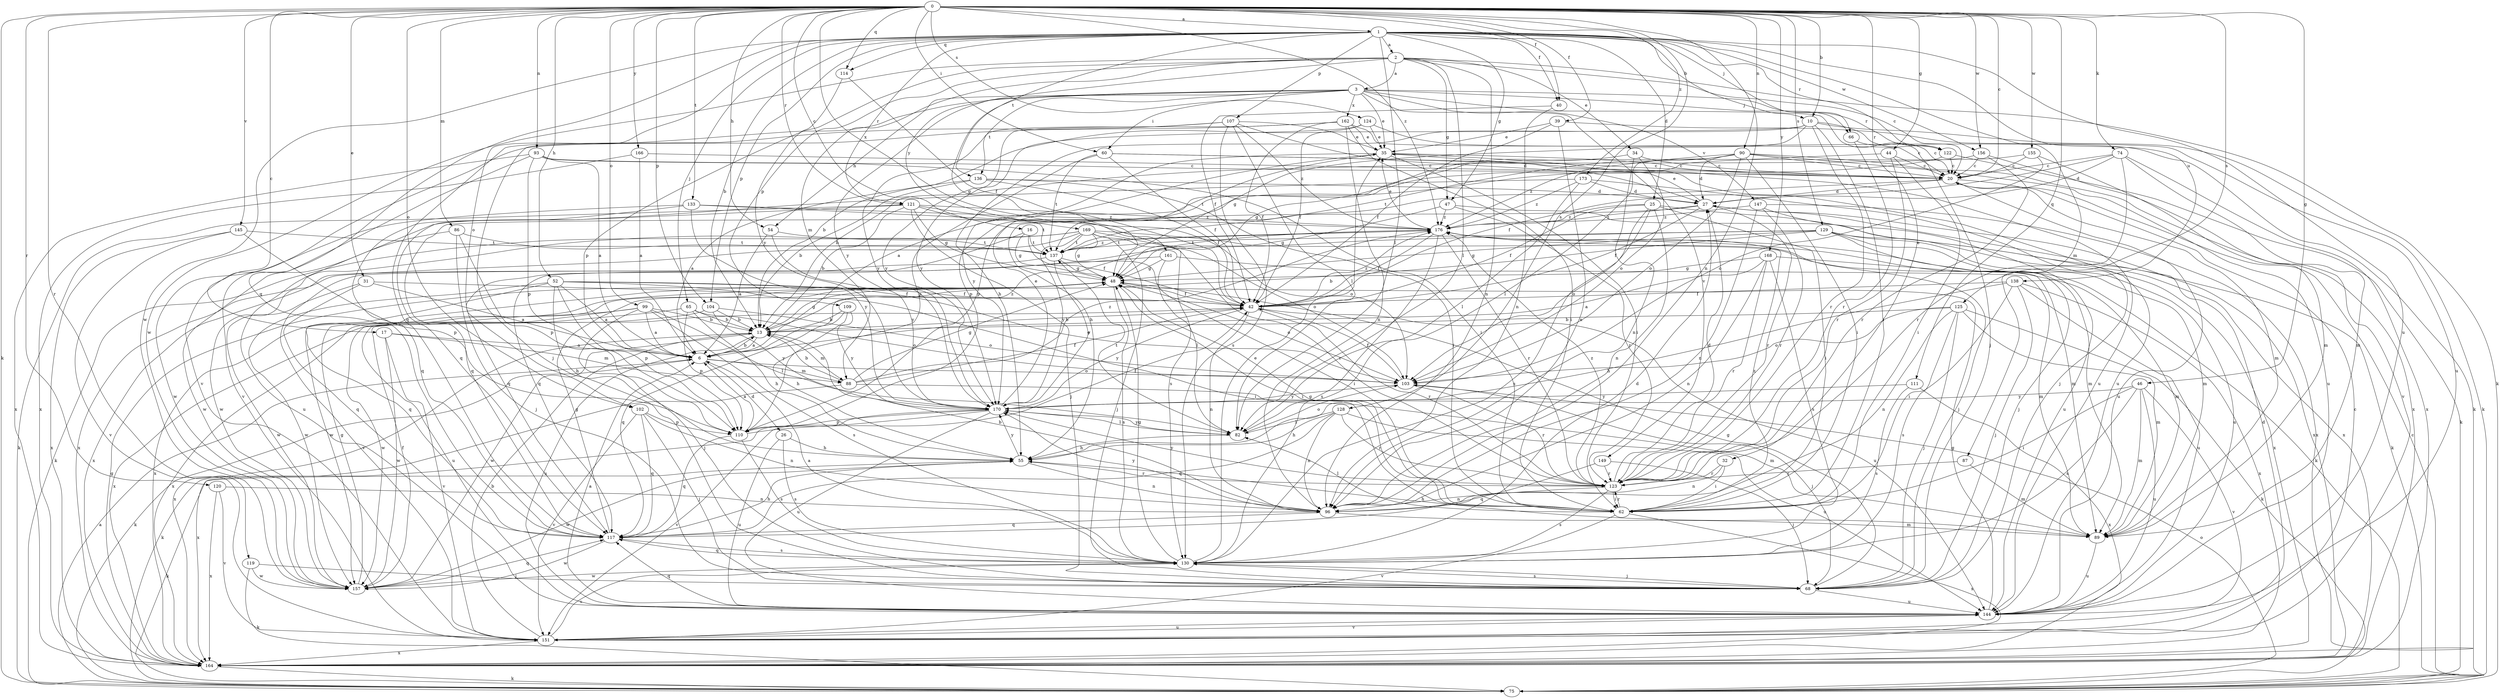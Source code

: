strict digraph  {
0;
1;
2;
3;
6;
10;
13;
16;
17;
20;
25;
26;
27;
31;
32;
34;
35;
39;
40;
42;
44;
46;
47;
48;
52;
54;
55;
60;
62;
65;
66;
68;
74;
75;
82;
86;
87;
88;
89;
90;
93;
96;
99;
102;
103;
104;
107;
109;
110;
111;
114;
117;
119;
120;
121;
122;
123;
124;
125;
128;
129;
130;
133;
136;
137;
138;
144;
145;
147;
149;
151;
155;
156;
157;
161;
162;
164;
166;
168;
169;
170;
173;
176;
0 -> 1  [label=a];
0 -> 10  [label=b];
0 -> 16  [label=c];
0 -> 17  [label=c];
0 -> 20  [label=c];
0 -> 31  [label=e];
0 -> 32  [label=e];
0 -> 39  [label=f];
0 -> 40  [label=f];
0 -> 44  [label=g];
0 -> 46  [label=g];
0 -> 52  [label=h];
0 -> 54  [label=h];
0 -> 60  [label=i];
0 -> 74  [label=k];
0 -> 75  [label=k];
0 -> 86  [label=m];
0 -> 90  [label=n];
0 -> 93  [label=n];
0 -> 96  [label=n];
0 -> 99  [label=o];
0 -> 102  [label=o];
0 -> 104  [label=p];
0 -> 111  [label=q];
0 -> 114  [label=q];
0 -> 119  [label=r];
0 -> 120  [label=r];
0 -> 121  [label=r];
0 -> 124  [label=s];
0 -> 125  [label=s];
0 -> 128  [label=s];
0 -> 129  [label=s];
0 -> 133  [label=t];
0 -> 145  [label=v];
0 -> 155  [label=w];
0 -> 156  [label=w];
0 -> 161  [label=x];
0 -> 166  [label=y];
0 -> 168  [label=y];
0 -> 173  [label=z];
0 -> 176  [label=z];
1 -> 2  [label=a];
1 -> 10  [label=b];
1 -> 13  [label=b];
1 -> 25  [label=d];
1 -> 40  [label=f];
1 -> 47  [label=g];
1 -> 65  [label=j];
1 -> 66  [label=j];
1 -> 82  [label=l];
1 -> 87  [label=m];
1 -> 102  [label=o];
1 -> 104  [label=p];
1 -> 107  [label=p];
1 -> 114  [label=q];
1 -> 117  [label=q];
1 -> 121  [label=r];
1 -> 122  [label=r];
1 -> 136  [label=t];
1 -> 138  [label=u];
1 -> 144  [label=u];
1 -> 156  [label=w];
1 -> 157  [label=w];
2 -> 3  [label=a];
2 -> 20  [label=c];
2 -> 34  [label=e];
2 -> 47  [label=g];
2 -> 75  [label=k];
2 -> 82  [label=l];
2 -> 88  [label=m];
2 -> 96  [label=n];
2 -> 109  [label=p];
2 -> 110  [label=p];
2 -> 157  [label=w];
2 -> 169  [label=y];
3 -> 35  [label=e];
3 -> 48  [label=g];
3 -> 54  [label=h];
3 -> 60  [label=i];
3 -> 66  [label=j];
3 -> 68  [label=j];
3 -> 117  [label=q];
3 -> 122  [label=r];
3 -> 136  [label=t];
3 -> 147  [label=v];
3 -> 149  [label=v];
3 -> 162  [label=x];
3 -> 170  [label=y];
6 -> 13  [label=b];
6 -> 26  [label=d];
6 -> 75  [label=k];
6 -> 88  [label=m];
6 -> 103  [label=o];
6 -> 176  [label=z];
10 -> 13  [label=b];
10 -> 48  [label=g];
10 -> 55  [label=h];
10 -> 62  [label=i];
10 -> 75  [label=k];
10 -> 122  [label=r];
10 -> 123  [label=r];
13 -> 6  [label=a];
13 -> 48  [label=g];
13 -> 88  [label=m];
13 -> 144  [label=u];
13 -> 157  [label=w];
13 -> 164  [label=x];
16 -> 42  [label=f];
16 -> 48  [label=g];
16 -> 117  [label=q];
16 -> 137  [label=t];
17 -> 6  [label=a];
17 -> 88  [label=m];
17 -> 151  [label=v];
17 -> 157  [label=w];
20 -> 27  [label=d];
20 -> 55  [label=h];
20 -> 89  [label=m];
20 -> 144  [label=u];
25 -> 42  [label=f];
25 -> 62  [label=i];
25 -> 96  [label=n];
25 -> 103  [label=o];
25 -> 130  [label=s];
25 -> 164  [label=x];
25 -> 176  [label=z];
26 -> 55  [label=h];
26 -> 130  [label=s];
26 -> 144  [label=u];
27 -> 35  [label=e];
27 -> 42  [label=f];
27 -> 117  [label=q];
27 -> 123  [label=r];
27 -> 164  [label=x];
27 -> 176  [label=z];
31 -> 6  [label=a];
31 -> 42  [label=f];
31 -> 117  [label=q];
31 -> 157  [label=w];
32 -> 62  [label=i];
32 -> 96  [label=n];
32 -> 123  [label=r];
34 -> 20  [label=c];
34 -> 48  [label=g];
34 -> 96  [label=n];
34 -> 103  [label=o];
35 -> 20  [label=c];
35 -> 62  [label=i];
35 -> 137  [label=t];
35 -> 144  [label=u];
35 -> 170  [label=y];
39 -> 35  [label=e];
39 -> 42  [label=f];
39 -> 96  [label=n];
39 -> 144  [label=u];
40 -> 42  [label=f];
40 -> 96  [label=n];
42 -> 13  [label=b];
42 -> 96  [label=n];
42 -> 123  [label=r];
42 -> 144  [label=u];
42 -> 170  [label=y];
42 -> 176  [label=z];
44 -> 20  [label=c];
44 -> 62  [label=i];
44 -> 110  [label=p];
44 -> 123  [label=r];
46 -> 62  [label=i];
46 -> 89  [label=m];
46 -> 130  [label=s];
46 -> 144  [label=u];
46 -> 151  [label=v];
46 -> 170  [label=y];
47 -> 48  [label=g];
47 -> 75  [label=k];
47 -> 123  [label=r];
47 -> 176  [label=z];
48 -> 42  [label=f];
48 -> 62  [label=i];
48 -> 103  [label=o];
48 -> 130  [label=s];
48 -> 157  [label=w];
48 -> 164  [label=x];
52 -> 6  [label=a];
52 -> 42  [label=f];
52 -> 55  [label=h];
52 -> 62  [label=i];
52 -> 103  [label=o];
52 -> 110  [label=p];
52 -> 117  [label=q];
52 -> 157  [label=w];
54 -> 6  [label=a];
54 -> 137  [label=t];
54 -> 170  [label=y];
55 -> 75  [label=k];
55 -> 96  [label=n];
55 -> 123  [label=r];
55 -> 157  [label=w];
55 -> 170  [label=y];
60 -> 20  [label=c];
60 -> 42  [label=f];
60 -> 110  [label=p];
60 -> 137  [label=t];
60 -> 144  [label=u];
62 -> 48  [label=g];
62 -> 82  [label=l];
62 -> 123  [label=r];
62 -> 151  [label=v];
62 -> 164  [label=x];
62 -> 176  [label=z];
65 -> 13  [label=b];
65 -> 55  [label=h];
65 -> 103  [label=o];
65 -> 110  [label=p];
65 -> 164  [label=x];
66 -> 20  [label=c];
66 -> 123  [label=r];
68 -> 48  [label=g];
68 -> 130  [label=s];
68 -> 144  [label=u];
74 -> 20  [label=c];
74 -> 27  [label=d];
74 -> 42  [label=f];
74 -> 89  [label=m];
74 -> 123  [label=r];
74 -> 164  [label=x];
75 -> 6  [label=a];
75 -> 20  [label=c];
75 -> 103  [label=o];
82 -> 55  [label=h];
82 -> 103  [label=o];
82 -> 137  [label=t];
82 -> 170  [label=y];
86 -> 68  [label=j];
86 -> 110  [label=p];
86 -> 137  [label=t];
86 -> 157  [label=w];
87 -> 89  [label=m];
87 -> 123  [label=r];
88 -> 13  [label=b];
88 -> 42  [label=f];
88 -> 48  [label=g];
88 -> 75  [label=k];
88 -> 89  [label=m];
88 -> 176  [label=z];
89 -> 55  [label=h];
89 -> 144  [label=u];
90 -> 20  [label=c];
90 -> 27  [label=d];
90 -> 62  [label=i];
90 -> 82  [label=l];
90 -> 103  [label=o];
90 -> 137  [label=t];
90 -> 144  [label=u];
90 -> 164  [label=x];
90 -> 176  [label=z];
93 -> 6  [label=a];
93 -> 20  [label=c];
93 -> 62  [label=i];
93 -> 110  [label=p];
93 -> 151  [label=v];
93 -> 164  [label=x];
96 -> 13  [label=b];
96 -> 89  [label=m];
96 -> 117  [label=q];
96 -> 170  [label=y];
99 -> 6  [label=a];
99 -> 13  [label=b];
99 -> 68  [label=j];
99 -> 82  [label=l];
99 -> 130  [label=s];
99 -> 144  [label=u];
99 -> 164  [label=x];
102 -> 68  [label=j];
102 -> 96  [label=n];
102 -> 110  [label=p];
102 -> 117  [label=q];
102 -> 151  [label=v];
103 -> 42  [label=f];
103 -> 68  [label=j];
103 -> 123  [label=r];
103 -> 170  [label=y];
104 -> 13  [label=b];
104 -> 103  [label=o];
104 -> 157  [label=w];
104 -> 170  [label=y];
107 -> 27  [label=d];
107 -> 35  [label=e];
107 -> 68  [label=j];
107 -> 82  [label=l];
107 -> 130  [label=s];
107 -> 170  [label=y];
107 -> 176  [label=z];
109 -> 13  [label=b];
109 -> 55  [label=h];
109 -> 117  [label=q];
109 -> 170  [label=y];
110 -> 6  [label=a];
110 -> 42  [label=f];
110 -> 117  [label=q];
110 -> 130  [label=s];
111 -> 130  [label=s];
111 -> 164  [label=x];
111 -> 170  [label=y];
114 -> 42  [label=f];
114 -> 170  [label=y];
117 -> 48  [label=g];
117 -> 55  [label=h];
117 -> 130  [label=s];
117 -> 157  [label=w];
119 -> 68  [label=j];
119 -> 75  [label=k];
119 -> 157  [label=w];
120 -> 96  [label=n];
120 -> 151  [label=v];
120 -> 164  [label=x];
121 -> 13  [label=b];
121 -> 48  [label=g];
121 -> 68  [label=j];
121 -> 75  [label=k];
121 -> 130  [label=s];
121 -> 137  [label=t];
121 -> 144  [label=u];
121 -> 176  [label=z];
122 -> 20  [label=c];
122 -> 75  [label=k];
122 -> 110  [label=p];
123 -> 27  [label=d];
123 -> 62  [label=i];
123 -> 96  [label=n];
123 -> 130  [label=s];
123 -> 170  [label=y];
123 -> 176  [label=z];
124 -> 35  [label=e];
124 -> 42  [label=f];
124 -> 75  [label=k];
124 -> 170  [label=y];
125 -> 13  [label=b];
125 -> 68  [label=j];
125 -> 75  [label=k];
125 -> 89  [label=m];
125 -> 96  [label=n];
125 -> 103  [label=o];
125 -> 130  [label=s];
128 -> 55  [label=h];
128 -> 82  [label=l];
128 -> 96  [label=n];
128 -> 117  [label=q];
128 -> 123  [label=r];
128 -> 144  [label=u];
129 -> 13  [label=b];
129 -> 48  [label=g];
129 -> 68  [label=j];
129 -> 89  [label=m];
129 -> 117  [label=q];
129 -> 137  [label=t];
129 -> 144  [label=u];
129 -> 164  [label=x];
130 -> 6  [label=a];
130 -> 27  [label=d];
130 -> 35  [label=e];
130 -> 48  [label=g];
130 -> 68  [label=j];
130 -> 117  [label=q];
130 -> 157  [label=w];
133 -> 103  [label=o];
133 -> 117  [label=q];
133 -> 157  [label=w];
133 -> 170  [label=y];
133 -> 176  [label=z];
136 -> 6  [label=a];
136 -> 13  [label=b];
136 -> 27  [label=d];
136 -> 42  [label=f];
136 -> 62  [label=i];
137 -> 48  [label=g];
137 -> 62  [label=i];
137 -> 164  [label=x];
137 -> 170  [label=y];
137 -> 176  [label=z];
138 -> 42  [label=f];
138 -> 55  [label=h];
138 -> 62  [label=i];
138 -> 68  [label=j];
138 -> 144  [label=u];
138 -> 164  [label=x];
144 -> 6  [label=a];
144 -> 48  [label=g];
144 -> 117  [label=q];
144 -> 151  [label=v];
145 -> 110  [label=p];
145 -> 137  [label=t];
145 -> 151  [label=v];
145 -> 164  [label=x];
147 -> 96  [label=n];
147 -> 123  [label=r];
147 -> 144  [label=u];
147 -> 164  [label=x];
147 -> 176  [label=z];
149 -> 68  [label=j];
149 -> 117  [label=q];
149 -> 123  [label=r];
151 -> 13  [label=b];
151 -> 20  [label=c];
151 -> 27  [label=d];
151 -> 130  [label=s];
151 -> 144  [label=u];
151 -> 164  [label=x];
155 -> 6  [label=a];
155 -> 20  [label=c];
155 -> 89  [label=m];
155 -> 103  [label=o];
156 -> 13  [label=b];
156 -> 20  [label=c];
156 -> 123  [label=r];
156 -> 151  [label=v];
157 -> 42  [label=f];
157 -> 48  [label=g];
157 -> 117  [label=q];
161 -> 48  [label=g];
161 -> 82  [label=l];
161 -> 89  [label=m];
161 -> 151  [label=v];
162 -> 20  [label=c];
162 -> 35  [label=e];
162 -> 42  [label=f];
162 -> 62  [label=i];
162 -> 96  [label=n];
162 -> 151  [label=v];
162 -> 170  [label=y];
164 -> 48  [label=g];
164 -> 75  [label=k];
166 -> 6  [label=a];
166 -> 20  [label=c];
166 -> 164  [label=x];
168 -> 6  [label=a];
168 -> 48  [label=g];
168 -> 89  [label=m];
168 -> 96  [label=n];
168 -> 123  [label=r];
168 -> 130  [label=s];
169 -> 48  [label=g];
169 -> 68  [label=j];
169 -> 75  [label=k];
169 -> 89  [label=m];
169 -> 103  [label=o];
169 -> 123  [label=r];
169 -> 137  [label=t];
169 -> 157  [label=w];
169 -> 164  [label=x];
169 -> 170  [label=y];
170 -> 35  [label=e];
170 -> 82  [label=l];
170 -> 110  [label=p];
170 -> 144  [label=u];
170 -> 151  [label=v];
170 -> 164  [label=x];
173 -> 27  [label=d];
173 -> 68  [label=j];
173 -> 82  [label=l];
173 -> 117  [label=q];
173 -> 176  [label=z];
176 -> 35  [label=e];
176 -> 42  [label=f];
176 -> 68  [label=j];
176 -> 75  [label=k];
176 -> 89  [label=m];
176 -> 123  [label=r];
176 -> 130  [label=s];
176 -> 137  [label=t];
}
